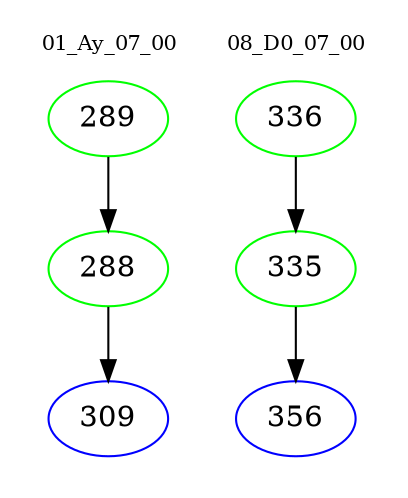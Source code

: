 digraph{
subgraph cluster_0 {
color = white
label = "01_Ay_07_00";
fontsize=10;
T0_289 [label="289", color="green"]
T0_289 -> T0_288 [color="black"]
T0_288 [label="288", color="green"]
T0_288 -> T0_309 [color="black"]
T0_309 [label="309", color="blue"]
}
subgraph cluster_1 {
color = white
label = "08_D0_07_00";
fontsize=10;
T1_336 [label="336", color="green"]
T1_336 -> T1_335 [color="black"]
T1_335 [label="335", color="green"]
T1_335 -> T1_356 [color="black"]
T1_356 [label="356", color="blue"]
}
}
